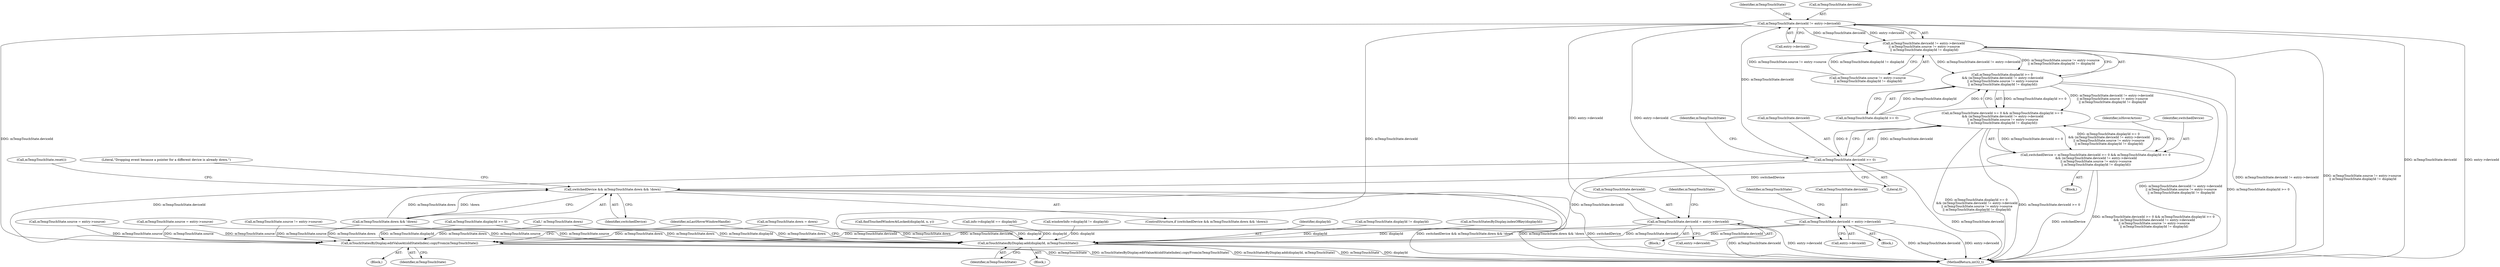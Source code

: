 digraph "0_Android_03a53d1c7765eeb3af0bc34c3dff02ada1953fbf_0@pointer" {
"1000187" [label="(Call,mTempTouchState.deviceId != entry->deviceId)"];
"1000175" [label="(Call,mTempTouchState.deviceId >= 0)"];
"1000186" [label="(Call,mTempTouchState.deviceId != entry->deviceId\n || mTempTouchState.source != entry->source\n || mTempTouchState.displayId != displayId)"];
"1000180" [label="(Call,mTempTouchState.displayId >= 0\n && (mTempTouchState.deviceId != entry->deviceId\n || mTempTouchState.source != entry->source\n || mTempTouchState.displayId != displayId))"];
"1000174" [label="(Call,mTempTouchState.deviceId >= 0 && mTempTouchState.displayId >= 0\n && (mTempTouchState.deviceId != entry->deviceId\n || mTempTouchState.source != entry->source\n || mTempTouchState.displayId != displayId))"];
"1000172" [label="(Call,switchedDevice = mTempTouchState.deviceId >= 0 && mTempTouchState.displayId >= 0\n && (mTempTouchState.deviceId != entry->deviceId\n || mTempTouchState.source != entry->source\n || mTempTouchState.displayId != displayId))"];
"1000247" [label="(Call,switchedDevice && mTempTouchState.down && !down)"];
"1000274" [label="(Call,mTempTouchState.deviceId = entry->deviceId)"];
"1001124" [label="(Call,mTouchStatesByDisplay.editValueAt(oldStateIndex).copyFrom(mTempTouchState))"];
"1001128" [label="(Call,mTouchStatesByDisplay.add(displayId, mTempTouchState))"];
"1001002" [label="(Call,mTempTouchState.deviceId = entry->deviceId)"];
"1000197" [label="(Identifier,mTempTouchState)"];
"1000191" [label="(Call,entry->deviceId)"];
"1001167" [label="(MethodReturn,int32_t)"];
"1000257" [label="(Literal,\"Dropping event because a pointer for a different device is already down.\")"];
"1000239" [label="(Block,)"];
"1000275" [label="(Call,mTempTouchState.deviceId)"];
"1000183" [label="(Identifier,mTempTouchState)"];
"1000180" [label="(Call,mTempTouchState.displayId >= 0\n && (mTempTouchState.deviceId != entry->deviceId\n || mTempTouchState.source != entry->source\n || mTempTouchState.displayId != displayId))"];
"1000195" [label="(Call,mTempTouchState.source != entry->source)"];
"1000202" [label="(Call,mTempTouchState.displayId != displayId)"];
"1001006" [label="(Call,entry->deviceId)"];
"1000194" [label="(Call,mTempTouchState.source != entry->source\n || mTempTouchState.displayId != displayId)"];
"1001113" [label="(Call,mTempTouchState.displayId >= 0)"];
"1000173" [label="(Identifier,switchedDevice)"];
"1000176" [label="(Call,mTempTouchState.deviceId)"];
"1001130" [label="(Identifier,mTempTouchState)"];
"1001123" [label="(Block,)"];
"1001140" [label="(Identifier,mLastHoverWindowHandle)"];
"1000179" [label="(Literal,0)"];
"1000269" [label="(Call,mTempTouchState.down = down)"];
"1000150" [label="(Call,mTouchStatesByDisplay.indexOfKey(displayId))"];
"1001001" [label="(Block,)"];
"1000248" [label="(Identifier,switchedDevice)"];
"1001128" [label="(Call,mTouchStatesByDisplay.add(displayId, mTempTouchState))"];
"1000246" [label="(ControlStructure,if (switchedDevice && mTempTouchState.down && !down))"];
"1000209" [label="(Identifier,isHoverAction)"];
"1000536" [label="(Call,! mTempTouchState.down)"];
"1001011" [label="(Identifier,mTempTouchState)"];
"1000181" [label="(Call,mTempTouchState.displayId >= 0)"];
"1000249" [label="(Call,mTempTouchState.down && !down)"];
"1001127" [label="(Block,)"];
"1000281" [label="(Call,mTempTouchState.source = entry->source)"];
"1001009" [label="(Call,mTempTouchState.source = entry->source)"];
"1000188" [label="(Call,mTempTouchState.deviceId)"];
"1000110" [label="(Block,)"];
"1000187" [label="(Call,mTempTouchState.deviceId != entry->deviceId)"];
"1000579" [label="(Call,findTouchedWindowAtLocked(displayId, x, y))"];
"1000886" [label="(Call,info->displayId == displayId)"];
"1000247" [label="(Call,switchedDevice && mTempTouchState.down && !down)"];
"1001124" [label="(Call,mTouchStatesByDisplay.editValueAt(oldStateIndex).copyFrom(mTempTouchState))"];
"1001125" [label="(Identifier,mTempTouchState)"];
"1000278" [label="(Call,entry->deviceId)"];
"1001003" [label="(Call,mTempTouchState.deviceId)"];
"1000283" [label="(Identifier,mTempTouchState)"];
"1000352" [label="(Call,windowInfo->displayId != displayId)"];
"1001129" [label="(Identifier,displayId)"];
"1000268" [label="(Call,mTempTouchState.reset())"];
"1000186" [label="(Call,mTempTouchState.deviceId != entry->deviceId\n || mTempTouchState.source != entry->source\n || mTempTouchState.displayId != displayId)"];
"1000175" [label="(Call,mTempTouchState.deviceId >= 0)"];
"1000274" [label="(Call,mTempTouchState.deviceId = entry->deviceId)"];
"1000172" [label="(Call,switchedDevice = mTempTouchState.deviceId >= 0 && mTempTouchState.displayId >= 0\n && (mTempTouchState.deviceId != entry->deviceId\n || mTempTouchState.source != entry->source\n || mTempTouchState.displayId != displayId))"];
"1000174" [label="(Call,mTempTouchState.deviceId >= 0 && mTempTouchState.displayId >= 0\n && (mTempTouchState.deviceId != entry->deviceId\n || mTempTouchState.source != entry->source\n || mTempTouchState.displayId != displayId))"];
"1001002" [label="(Call,mTempTouchState.deviceId = entry->deviceId)"];
"1000187" -> "1000186"  [label="AST: "];
"1000187" -> "1000191"  [label="CFG: "];
"1000188" -> "1000187"  [label="AST: "];
"1000191" -> "1000187"  [label="AST: "];
"1000197" -> "1000187"  [label="CFG: "];
"1000186" -> "1000187"  [label="CFG: "];
"1000187" -> "1001167"  [label="DDG: mTempTouchState.deviceId"];
"1000187" -> "1001167"  [label="DDG: entry->deviceId"];
"1000187" -> "1000186"  [label="DDG: mTempTouchState.deviceId"];
"1000187" -> "1000186"  [label="DDG: entry->deviceId"];
"1000175" -> "1000187"  [label="DDG: mTempTouchState.deviceId"];
"1000187" -> "1000274"  [label="DDG: entry->deviceId"];
"1000187" -> "1001002"  [label="DDG: entry->deviceId"];
"1000187" -> "1001124"  [label="DDG: mTempTouchState.deviceId"];
"1000187" -> "1001128"  [label="DDG: mTempTouchState.deviceId"];
"1000175" -> "1000174"  [label="AST: "];
"1000175" -> "1000179"  [label="CFG: "];
"1000176" -> "1000175"  [label="AST: "];
"1000179" -> "1000175"  [label="AST: "];
"1000183" -> "1000175"  [label="CFG: "];
"1000174" -> "1000175"  [label="CFG: "];
"1000175" -> "1001167"  [label="DDG: mTempTouchState.deviceId"];
"1000175" -> "1000174"  [label="DDG: mTempTouchState.deviceId"];
"1000175" -> "1000174"  [label="DDG: 0"];
"1000175" -> "1001124"  [label="DDG: mTempTouchState.deviceId"];
"1000175" -> "1001128"  [label="DDG: mTempTouchState.deviceId"];
"1000186" -> "1000180"  [label="AST: "];
"1000186" -> "1000194"  [label="CFG: "];
"1000194" -> "1000186"  [label="AST: "];
"1000180" -> "1000186"  [label="CFG: "];
"1000186" -> "1001167"  [label="DDG: mTempTouchState.deviceId != entry->deviceId"];
"1000186" -> "1001167"  [label="DDG: mTempTouchState.source != entry->source\n || mTempTouchState.displayId != displayId"];
"1000186" -> "1000180"  [label="DDG: mTempTouchState.deviceId != entry->deviceId"];
"1000186" -> "1000180"  [label="DDG: mTempTouchState.source != entry->source\n || mTempTouchState.displayId != displayId"];
"1000194" -> "1000186"  [label="DDG: mTempTouchState.source != entry->source"];
"1000194" -> "1000186"  [label="DDG: mTempTouchState.displayId != displayId"];
"1000180" -> "1000174"  [label="AST: "];
"1000180" -> "1000181"  [label="CFG: "];
"1000181" -> "1000180"  [label="AST: "];
"1000174" -> "1000180"  [label="CFG: "];
"1000180" -> "1001167"  [label="DDG: mTempTouchState.deviceId != entry->deviceId\n || mTempTouchState.source != entry->source\n || mTempTouchState.displayId != displayId"];
"1000180" -> "1001167"  [label="DDG: mTempTouchState.displayId >= 0"];
"1000180" -> "1000174"  [label="DDG: mTempTouchState.displayId >= 0"];
"1000180" -> "1000174"  [label="DDG: mTempTouchState.deviceId != entry->deviceId\n || mTempTouchState.source != entry->source\n || mTempTouchState.displayId != displayId"];
"1000181" -> "1000180"  [label="DDG: mTempTouchState.displayId"];
"1000181" -> "1000180"  [label="DDG: 0"];
"1000174" -> "1000172"  [label="AST: "];
"1000172" -> "1000174"  [label="CFG: "];
"1000174" -> "1001167"  [label="DDG: mTempTouchState.displayId >= 0\n && (mTempTouchState.deviceId != entry->deviceId\n || mTempTouchState.source != entry->source\n || mTempTouchState.displayId != displayId)"];
"1000174" -> "1001167"  [label="DDG: mTempTouchState.deviceId >= 0"];
"1000174" -> "1000172"  [label="DDG: mTempTouchState.deviceId >= 0"];
"1000174" -> "1000172"  [label="DDG: mTempTouchState.displayId >= 0\n && (mTempTouchState.deviceId != entry->deviceId\n || mTempTouchState.source != entry->source\n || mTempTouchState.displayId != displayId)"];
"1000172" -> "1000110"  [label="AST: "];
"1000173" -> "1000172"  [label="AST: "];
"1000209" -> "1000172"  [label="CFG: "];
"1000172" -> "1001167"  [label="DDG: switchedDevice"];
"1000172" -> "1001167"  [label="DDG: mTempTouchState.deviceId >= 0 && mTempTouchState.displayId >= 0\n && (mTempTouchState.deviceId != entry->deviceId\n || mTempTouchState.source != entry->source\n || mTempTouchState.displayId != displayId)"];
"1000172" -> "1000247"  [label="DDG: switchedDevice"];
"1000247" -> "1000246"  [label="AST: "];
"1000247" -> "1000248"  [label="CFG: "];
"1000247" -> "1000249"  [label="CFG: "];
"1000248" -> "1000247"  [label="AST: "];
"1000249" -> "1000247"  [label="AST: "];
"1000257" -> "1000247"  [label="CFG: "];
"1000268" -> "1000247"  [label="CFG: "];
"1000247" -> "1001167"  [label="DDG: switchedDevice"];
"1000247" -> "1001167"  [label="DDG: switchedDevice && mTempTouchState.down && !down"];
"1000247" -> "1001167"  [label="DDG: mTempTouchState.down && !down"];
"1000249" -> "1000247"  [label="DDG: mTempTouchState.down"];
"1000249" -> "1000247"  [label="DDG: !down"];
"1000274" -> "1000239"  [label="AST: "];
"1000274" -> "1000278"  [label="CFG: "];
"1000275" -> "1000274"  [label="AST: "];
"1000278" -> "1000274"  [label="AST: "];
"1000283" -> "1000274"  [label="CFG: "];
"1000274" -> "1001167"  [label="DDG: mTempTouchState.deviceId"];
"1000274" -> "1001167"  [label="DDG: entry->deviceId"];
"1000274" -> "1001124"  [label="DDG: mTempTouchState.deviceId"];
"1000274" -> "1001128"  [label="DDG: mTempTouchState.deviceId"];
"1001124" -> "1001123"  [label="AST: "];
"1001124" -> "1001125"  [label="CFG: "];
"1001125" -> "1001124"  [label="AST: "];
"1001140" -> "1001124"  [label="CFG: "];
"1001124" -> "1001167"  [label="DDG: mTouchStatesByDisplay.editValueAt(oldStateIndex).copyFrom(mTempTouchState)"];
"1001124" -> "1001167"  [label="DDG: mTempTouchState"];
"1001002" -> "1001124"  [label="DDG: mTempTouchState.deviceId"];
"1000269" -> "1001124"  [label="DDG: mTempTouchState.down"];
"1000249" -> "1001124"  [label="DDG: mTempTouchState.down"];
"1001009" -> "1001124"  [label="DDG: mTempTouchState.source"];
"1001113" -> "1001124"  [label="DDG: mTempTouchState.displayId"];
"1000281" -> "1001124"  [label="DDG: mTempTouchState.source"];
"1000195" -> "1001124"  [label="DDG: mTempTouchState.source"];
"1000536" -> "1001124"  [label="DDG: mTempTouchState.down"];
"1001128" -> "1001127"  [label="AST: "];
"1001128" -> "1001130"  [label="CFG: "];
"1001129" -> "1001128"  [label="AST: "];
"1001130" -> "1001128"  [label="AST: "];
"1001140" -> "1001128"  [label="CFG: "];
"1001128" -> "1001167"  [label="DDG: mTempTouchState"];
"1001128" -> "1001167"  [label="DDG: displayId"];
"1001128" -> "1001167"  [label="DDG: mTouchStatesByDisplay.add(displayId, mTempTouchState)"];
"1000352" -> "1001128"  [label="DDG: displayId"];
"1000579" -> "1001128"  [label="DDG: displayId"];
"1000150" -> "1001128"  [label="DDG: displayId"];
"1000202" -> "1001128"  [label="DDG: displayId"];
"1000886" -> "1001128"  [label="DDG: displayId"];
"1001002" -> "1001128"  [label="DDG: mTempTouchState.deviceId"];
"1000269" -> "1001128"  [label="DDG: mTempTouchState.down"];
"1000249" -> "1001128"  [label="DDG: mTempTouchState.down"];
"1001009" -> "1001128"  [label="DDG: mTempTouchState.source"];
"1001113" -> "1001128"  [label="DDG: mTempTouchState.displayId"];
"1000281" -> "1001128"  [label="DDG: mTempTouchState.source"];
"1000195" -> "1001128"  [label="DDG: mTempTouchState.source"];
"1000536" -> "1001128"  [label="DDG: mTempTouchState.down"];
"1001002" -> "1001001"  [label="AST: "];
"1001002" -> "1001006"  [label="CFG: "];
"1001003" -> "1001002"  [label="AST: "];
"1001006" -> "1001002"  [label="AST: "];
"1001011" -> "1001002"  [label="CFG: "];
"1001002" -> "1001167"  [label="DDG: mTempTouchState.deviceId"];
"1001002" -> "1001167"  [label="DDG: entry->deviceId"];
}
